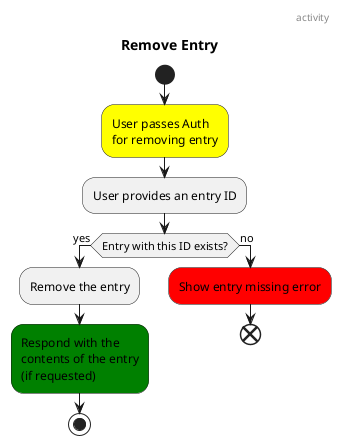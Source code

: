@startuml remove-entry-activity
header activity
title Remove Entry

start
[[auth-activity.svg]]#yellow:User passes Auth\nfor removing entry;
:User provides an entry ID;
if (Entry with this ID exists?) then (yes)
    :Remove the entry;
    #green:Respond with the 
    contents of the entry
    (if requested);
    stop
else (no)
    #red:Show entry missing error;
    end
endif
@enduml